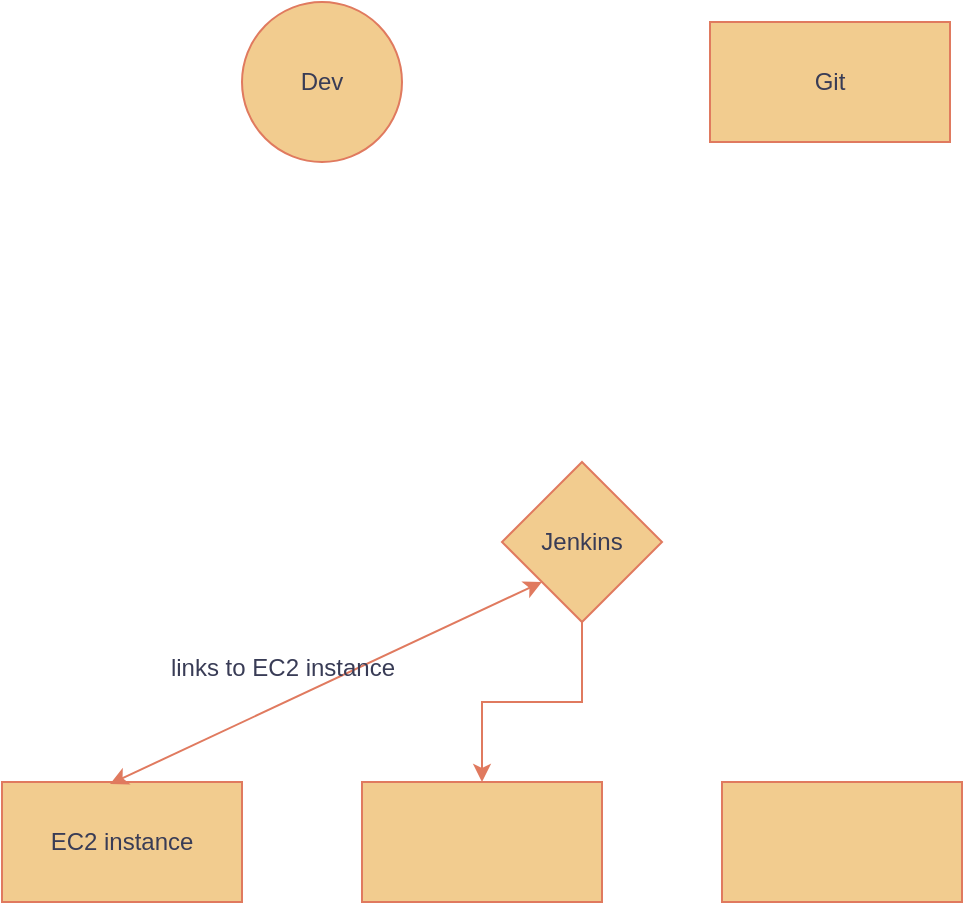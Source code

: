 <mxfile version="22.1.21" type="github">
  <diagram name="Page-1" id="uoqCRapn5dEFLbZdNSTu">
    <mxGraphModel dx="1050" dy="558" grid="1" gridSize="10" guides="1" tooltips="1" connect="1" arrows="1" fold="1" page="1" pageScale="1" pageWidth="827" pageHeight="1169" math="0" shadow="0">
      <root>
        <mxCell id="0" />
        <mxCell id="1" parent="0" />
        <mxCell id="m9VSQAJPFXlnu8a3aXQG-1" value="Dev" style="ellipse;whiteSpace=wrap;html=1;strokeColor=#E07A5F;fontColor=#393C56;fillColor=#F2CC8F;labelBackgroundColor=none;" vertex="1" parent="1">
          <mxGeometry x="180" y="70" width="80" height="80" as="geometry" />
        </mxCell>
        <mxCell id="m9VSQAJPFXlnu8a3aXQG-2" value="Git" style="whiteSpace=wrap;html=1;strokeColor=#E07A5F;fontColor=#393C56;fillColor=#F2CC8F;" vertex="1" parent="1">
          <mxGeometry x="414" y="80" width="120" height="60" as="geometry" />
        </mxCell>
        <mxCell id="m9VSQAJPFXlnu8a3aXQG-10" style="edgeStyle=orthogonalEdgeStyle;rounded=0;orthogonalLoop=1;jettySize=auto;html=1;exitX=0.5;exitY=1;exitDx=0;exitDy=0;entryX=0.5;entryY=0;entryDx=0;entryDy=0;strokeColor=#E07A5F;fontColor=#393C56;fillColor=#F2CC8F;" edge="1" parent="1" source="m9VSQAJPFXlnu8a3aXQG-3" target="m9VSQAJPFXlnu8a3aXQG-5">
          <mxGeometry relative="1" as="geometry" />
        </mxCell>
        <mxCell id="m9VSQAJPFXlnu8a3aXQG-3" value="Jenkins" style="rhombus;whiteSpace=wrap;html=1;strokeColor=#E07A5F;fontColor=#393C56;fillColor=#F2CC8F;" vertex="1" parent="1">
          <mxGeometry x="310" y="300" width="80" height="80" as="geometry" />
        </mxCell>
        <mxCell id="m9VSQAJPFXlnu8a3aXQG-4" value="EC2 instance" style="rounded=0;whiteSpace=wrap;html=1;strokeColor=#E07A5F;fontColor=#393C56;fillColor=#F2CC8F;" vertex="1" parent="1">
          <mxGeometry x="60" y="460" width="120" height="60" as="geometry" />
        </mxCell>
        <mxCell id="m9VSQAJPFXlnu8a3aXQG-5" value="" style="rounded=0;whiteSpace=wrap;html=1;strokeColor=#E07A5F;fontColor=#393C56;fillColor=#F2CC8F;" vertex="1" parent="1">
          <mxGeometry x="240" y="460" width="120" height="60" as="geometry" />
        </mxCell>
        <mxCell id="m9VSQAJPFXlnu8a3aXQG-6" value="" style="rounded=0;whiteSpace=wrap;html=1;strokeColor=#E07A5F;fontColor=#393C56;fillColor=#F2CC8F;" vertex="1" parent="1">
          <mxGeometry x="420" y="460" width="120" height="60" as="geometry" />
        </mxCell>
        <mxCell id="m9VSQAJPFXlnu8a3aXQG-8" value="" style="endArrow=classic;startArrow=classic;html=1;rounded=0;strokeColor=#E07A5F;fontColor=#393C56;fillColor=#F2CC8F;entryX=0;entryY=1;entryDx=0;entryDy=0;exitX=0.45;exitY=0.017;exitDx=0;exitDy=0;exitPerimeter=0;" edge="1" parent="1" source="m9VSQAJPFXlnu8a3aXQG-4" target="m9VSQAJPFXlnu8a3aXQG-3">
          <mxGeometry width="50" height="50" relative="1" as="geometry">
            <mxPoint x="160" y="430" as="sourcePoint" />
            <mxPoint x="210" y="380" as="targetPoint" />
            <Array as="points" />
          </mxGeometry>
        </mxCell>
        <mxCell id="m9VSQAJPFXlnu8a3aXQG-9" value="links to EC2 instance" style="text;html=1;align=center;verticalAlign=middle;resizable=0;points=[];autosize=1;strokeColor=none;fillColor=none;fontColor=#393C56;" vertex="1" parent="1">
          <mxGeometry x="135" y="388" width="130" height="30" as="geometry" />
        </mxCell>
      </root>
    </mxGraphModel>
  </diagram>
</mxfile>
